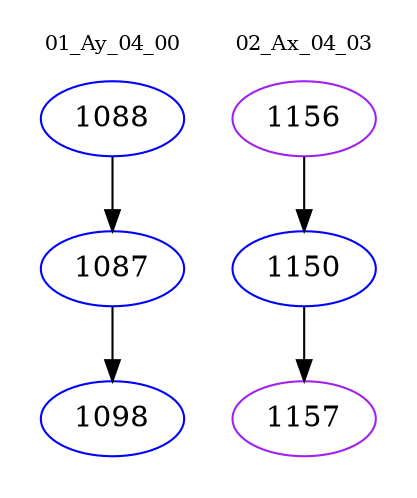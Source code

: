 digraph{
subgraph cluster_0 {
color = white
label = "01_Ay_04_00";
fontsize=10;
T0_1088 [label="1088", color="blue"]
T0_1088 -> T0_1087 [color="black"]
T0_1087 [label="1087", color="blue"]
T0_1087 -> T0_1098 [color="black"]
T0_1098 [label="1098", color="blue"]
}
subgraph cluster_1 {
color = white
label = "02_Ax_04_03";
fontsize=10;
T1_1156 [label="1156", color="purple"]
T1_1156 -> T1_1150 [color="black"]
T1_1150 [label="1150", color="blue"]
T1_1150 -> T1_1157 [color="black"]
T1_1157 [label="1157", color="purple"]
}
}
